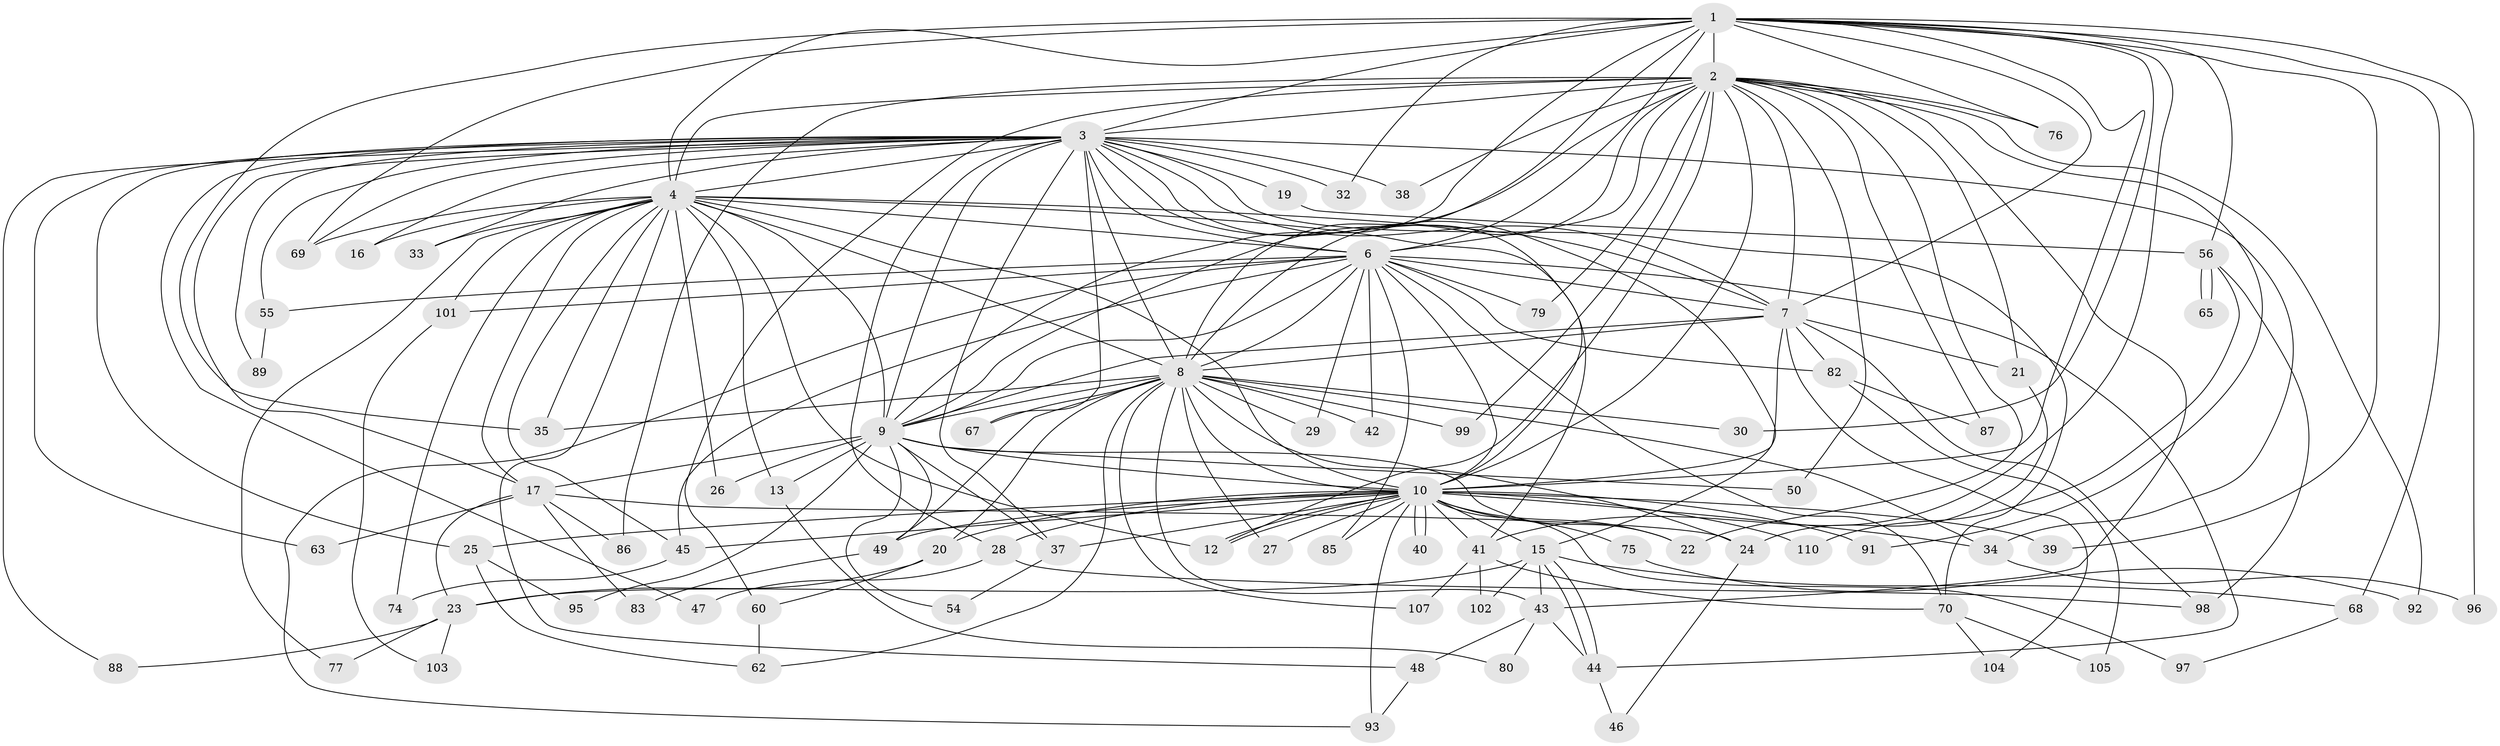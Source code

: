 // original degree distribution, {17: 0.00909090909090909, 23: 0.00909090909090909, 19: 0.01818181818181818, 22: 0.00909090909090909, 21: 0.00909090909090909, 14: 0.00909090909090909, 25: 0.00909090909090909, 18: 0.00909090909090909, 33: 0.00909090909090909, 4: 0.10909090909090909, 3: 0.2, 6: 0.02727272727272727, 8: 0.00909090909090909, 2: 0.5181818181818182, 5: 0.045454545454545456}
// Generated by graph-tools (version 1.1) at 2025/11/02/27/25 16:11:00]
// undirected, 83 vertices, 202 edges
graph export_dot {
graph [start="1"]
  node [color=gray90,style=filled];
  1 [super="+14"];
  2 [super="+11"];
  3 [super="+5"];
  4 [super="+31"];
  6 [super="+61"];
  7 [super="+106"];
  8 [super="+100"];
  9 [super="+109"];
  10 [super="+51"];
  12 [super="+36"];
  13;
  15 [super="+58"];
  16;
  17 [super="+18"];
  19;
  20 [super="+53"];
  21;
  22 [super="+71"];
  23 [super="+78"];
  24 [super="+81"];
  25;
  26;
  27;
  28;
  29;
  30;
  32;
  33;
  34 [super="+57"];
  35 [super="+72"];
  37 [super="+59"];
  38;
  39;
  40;
  41 [super="+52"];
  42;
  43 [super="+84"];
  44;
  45 [super="+64"];
  46;
  47;
  48;
  49;
  50;
  54;
  55;
  56;
  60;
  62 [super="+66"];
  63;
  65;
  67;
  68;
  69 [super="+90"];
  70 [super="+73"];
  74;
  75;
  76;
  77;
  79;
  80;
  82;
  83;
  85;
  86;
  87;
  88;
  89;
  91;
  92;
  93 [super="+94"];
  95;
  96;
  97;
  98 [super="+108"];
  99;
  101;
  102;
  103;
  104;
  105;
  107;
  110;
  1 -- 2;
  1 -- 3 [weight=2];
  1 -- 4;
  1 -- 6;
  1 -- 7;
  1 -- 8;
  1 -- 9;
  1 -- 10;
  1 -- 30;
  1 -- 39;
  1 -- 41;
  1 -- 56;
  1 -- 76;
  1 -- 32;
  1 -- 96;
  1 -- 68;
  1 -- 69;
  1 -- 35;
  2 -- 3 [weight=2];
  2 -- 4;
  2 -- 6 [weight=2];
  2 -- 7;
  2 -- 8;
  2 -- 9;
  2 -- 10 [weight=2];
  2 -- 21;
  2 -- 22;
  2 -- 38;
  2 -- 43;
  2 -- 50;
  2 -- 60;
  2 -- 76;
  2 -- 79;
  2 -- 86;
  2 -- 87;
  2 -- 99;
  2 -- 91;
  2 -- 92;
  2 -- 12;
  3 -- 4 [weight=2];
  3 -- 6 [weight=2];
  3 -- 7 [weight=2];
  3 -- 8 [weight=2];
  3 -- 9 [weight=2];
  3 -- 10 [weight=2];
  3 -- 16;
  3 -- 17;
  3 -- 25;
  3 -- 33;
  3 -- 34;
  3 -- 38;
  3 -- 47;
  3 -- 55;
  3 -- 63;
  3 -- 67;
  3 -- 69;
  3 -- 70;
  3 -- 15;
  3 -- 19;
  3 -- 88;
  3 -- 89;
  3 -- 28;
  3 -- 32;
  3 -- 37;
  4 -- 6;
  4 -- 7;
  4 -- 8;
  4 -- 9;
  4 -- 10;
  4 -- 13;
  4 -- 16;
  4 -- 17;
  4 -- 26;
  4 -- 33;
  4 -- 35;
  4 -- 48;
  4 -- 69;
  4 -- 77;
  4 -- 101;
  4 -- 74;
  4 -- 12;
  4 -- 41;
  4 -- 45;
  6 -- 7;
  6 -- 8;
  6 -- 9;
  6 -- 10;
  6 -- 29;
  6 -- 42;
  6 -- 45;
  6 -- 55;
  6 -- 70;
  6 -- 79;
  6 -- 82;
  6 -- 85;
  6 -- 93;
  6 -- 101;
  6 -- 44;
  7 -- 8 [weight=2];
  7 -- 9;
  7 -- 10;
  7 -- 21;
  7 -- 82;
  7 -- 98;
  7 -- 104;
  8 -- 9;
  8 -- 10 [weight=2];
  8 -- 20;
  8 -- 27;
  8 -- 29;
  8 -- 30;
  8 -- 35;
  8 -- 42;
  8 -- 43;
  8 -- 49;
  8 -- 67;
  8 -- 99;
  8 -- 107;
  8 -- 24;
  8 -- 34;
  8 -- 62;
  9 -- 10;
  9 -- 13;
  9 -- 22;
  9 -- 26;
  9 -- 50;
  9 -- 54;
  9 -- 95;
  9 -- 49;
  9 -- 17;
  9 -- 37;
  10 -- 12;
  10 -- 12;
  10 -- 15;
  10 -- 20 [weight=2];
  10 -- 25;
  10 -- 27;
  10 -- 28;
  10 -- 34;
  10 -- 37;
  10 -- 39;
  10 -- 40;
  10 -- 40;
  10 -- 41;
  10 -- 45;
  10 -- 49;
  10 -- 85;
  10 -- 91;
  10 -- 93;
  10 -- 97;
  10 -- 110;
  10 -- 75;
  10 -- 22;
  13 -- 80;
  15 -- 44;
  15 -- 44;
  15 -- 68;
  15 -- 102;
  15 -- 23;
  15 -- 43;
  17 -- 63;
  17 -- 83;
  17 -- 86;
  17 -- 23;
  17 -- 24;
  19 -- 56;
  20 -- 23;
  20 -- 60;
  21 -- 24;
  23 -- 77;
  23 -- 88;
  23 -- 103;
  24 -- 46;
  25 -- 62;
  25 -- 95;
  28 -- 47;
  28 -- 98;
  34 -- 96;
  37 -- 54;
  41 -- 70;
  41 -- 107;
  41 -- 102;
  43 -- 48;
  43 -- 80;
  43 -- 44;
  44 -- 46;
  45 -- 74;
  48 -- 93;
  49 -- 83;
  55 -- 89;
  56 -- 65;
  56 -- 65;
  56 -- 98;
  56 -- 110;
  60 -- 62;
  68 -- 97;
  70 -- 104;
  70 -- 105;
  75 -- 92;
  82 -- 87;
  82 -- 105;
  101 -- 103;
}
